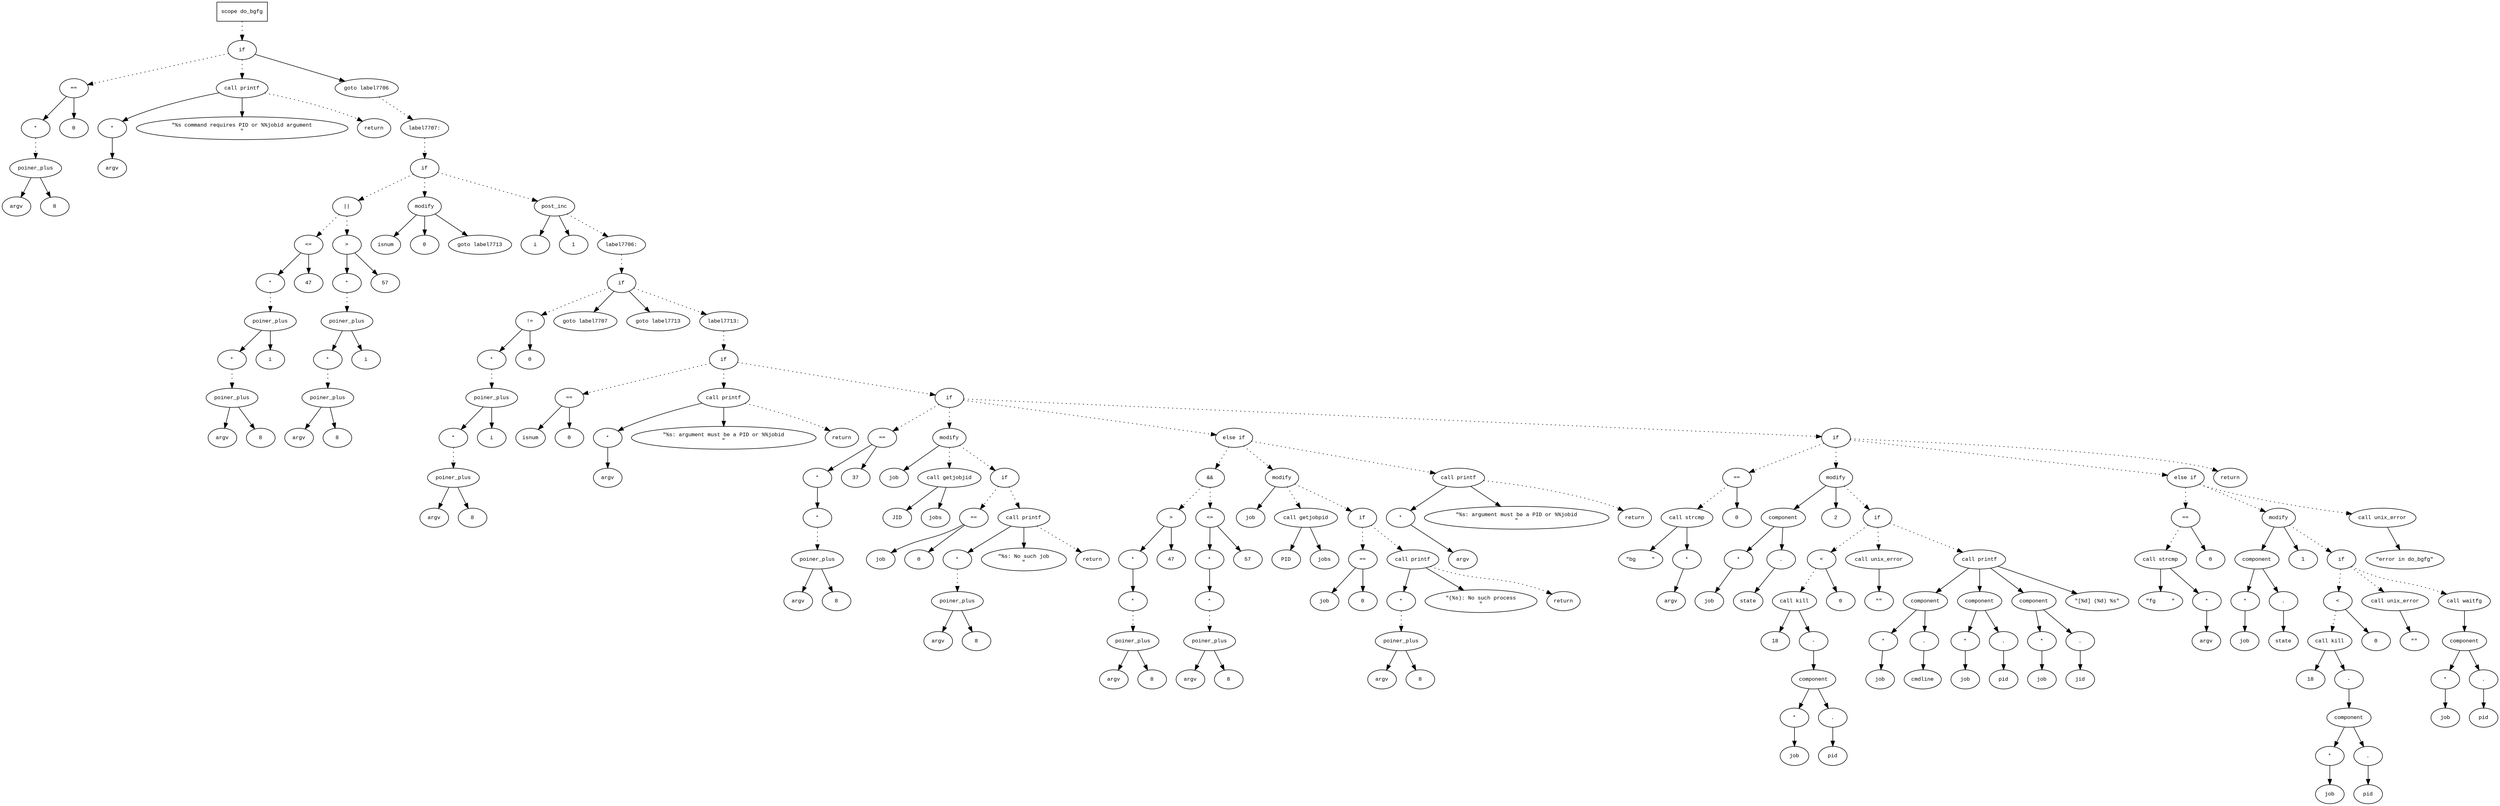 digraph AST {
  graph [fontname="Times New Roman",fontsize=10];
  node  [fontname="Courier New",fontsize=10];
  edge  [fontname="Times New Roman",fontsize=10];

  node1 [label="scope do_bgfg",shape=box];
  node2 [label="if",shape=ellipse];
  node1 -> node2 [style=dotted];
  node3 [label="==",shape=ellipse];
  node4 [label="*",shape=ellipse];
  node5 [label="poiner_plus",shape=ellipse];
  node6 [label="argv",shape=ellipse];
  node5 -> node6;
  node7 [label="8",shape=ellipse];
  node5 -> node7;
  node4 -> node5 [style=dotted];
  node3 -> node4;
  node8 [label="0",shape=ellipse];
  node3 -> node8;
  node2 -> node3 [style=dotted];
  node9 [label="call printf",shape=ellipse];
  node10 [label="*",shape=ellipse];
  node11 [label="argv",shape=ellipse];
  node10 -> node11;
  node9 -> node10;
  node12 [label="\"%s command requires PID or %%jobid argument
\"",shape=ellipse];
  node9 -> node12;
  node2 -> node9 [style=dotted];
  node13 [label="return",shape=ellipse];
  node9 -> node13 [style=dotted];
  node14 [label="goto label7706",shape=ellipse];
  node2 -> node14;
  node15 [label="label7707:",shape=ellipse];
  node14 -> node15 [style=dotted];
  node16 [label="if",shape=ellipse];
  node15 -> node16 [style=dotted];
  node17 [label="||",shape=ellipse];
  node18 [label="<=",shape=ellipse];
  node19 [label="*",shape=ellipse];
  node20 [label="poiner_plus",shape=ellipse];
  node21 [label="*",shape=ellipse];
  node22 [label="poiner_plus",shape=ellipse];
  node23 [label="argv",shape=ellipse];
  node22 -> node23;
  node24 [label="8",shape=ellipse];
  node22 -> node24;
  node21 -> node22 [style=dotted];
  node20 -> node21;
  node25 [label="i",shape=ellipse];
  node20 -> node25;
  node19 -> node20 [style=dotted];
  node18 -> node19;
  node26 [label="47",shape=ellipse];
  node18 -> node26;
  node17 -> node18 [style=dotted];
  node27 [label=">",shape=ellipse];
  node28 [label="*",shape=ellipse];
  node29 [label="poiner_plus",shape=ellipse];
  node30 [label="*",shape=ellipse];
  node31 [label="poiner_plus",shape=ellipse];
  node32 [label="argv",shape=ellipse];
  node31 -> node32;
  node33 [label="8",shape=ellipse];
  node31 -> node33;
  node30 -> node31 [style=dotted];
  node29 -> node30;
  node34 [label="i",shape=ellipse];
  node29 -> node34;
  node28 -> node29 [style=dotted];
  node27 -> node28;
  node35 [label="57",shape=ellipse];
  node27 -> node35;
  node17 -> node27 [style=dotted];
  node16 -> node17 [style=dotted];
  node36 [label="modify",shape=ellipse];
  node37 [label="isnum",shape=ellipse];
  node36 -> node37;
  node38 [label="0",shape=ellipse];
  node36 -> node38;
  node16 -> node36 [style=dotted];
  node39 [label="goto label7713",shape=ellipse];
  node36 -> node39;
  node40 [label="post_inc",shape=ellipse];
  node41 [label="i",shape=ellipse];
  node40 -> node41;
  node42 [label="1",shape=ellipse];
  node40 -> node42;
  node16 -> node40 [style=dotted];
  node43 [label="label7706:",shape=ellipse];
  node40 -> node43 [style=dotted];
  node44 [label="if",shape=ellipse];
  node43 -> node44 [style=dotted];
  node45 [label="!=",shape=ellipse];
  node46 [label="*",shape=ellipse];
  node47 [label="poiner_plus",shape=ellipse];
  node48 [label="*",shape=ellipse];
  node49 [label="poiner_plus",shape=ellipse];
  node50 [label="argv",shape=ellipse];
  node49 -> node50;
  node51 [label="8",shape=ellipse];
  node49 -> node51;
  node48 -> node49 [style=dotted];
  node47 -> node48;
  node52 [label="i",shape=ellipse];
  node47 -> node52;
  node46 -> node47 [style=dotted];
  node45 -> node46;
  node53 [label="0",shape=ellipse];
  node45 -> node53;
  node44 -> node45 [style=dotted];
  node54 [label="goto label7707",shape=ellipse];
  node44 -> node54;
  node55 [label="goto label7713",shape=ellipse];
  node44 -> node55;
  node56 [label="label7713:",shape=ellipse];
  node44 -> node56 [style=dotted];
  node57 [label="if",shape=ellipse];
  node56 -> node57 [style=dotted];
  node58 [label="==",shape=ellipse];
  node59 [label="isnum",shape=ellipse];
  node58 -> node59;
  node60 [label="0",shape=ellipse];
  node58 -> node60;
  node57 -> node58 [style=dotted];
  node61 [label="call printf",shape=ellipse];
  node62 [label="*",shape=ellipse];
  node63 [label="argv",shape=ellipse];
  node62 -> node63;
  node61 -> node62;
  node64 [label="\"%s: argument must be a PID or %%jobid
\"",shape=ellipse];
  node61 -> node64;
  node57 -> node61 [style=dotted];
  node65 [label="return",shape=ellipse];
  node61 -> node65 [style=dotted];
  node66 [label="if",shape=ellipse];
  node57 -> node66 [style=dotted];
  node67 [label="==",shape=ellipse];
  node68 [label="*",shape=ellipse];
  node69 [label="*",shape=ellipse];
  node70 [label="poiner_plus",shape=ellipse];
  node71 [label="argv",shape=ellipse];
  node70 -> node71;
  node72 [label="8",shape=ellipse];
  node70 -> node72;
  node69 -> node70 [style=dotted];
  node68 -> node69;
  node67 -> node68;
  node73 [label="37",shape=ellipse];
  node67 -> node73;
  node66 -> node67 [style=dotted];
  node74 [label="modify",shape=ellipse];
  node75 [label="job",shape=ellipse];
  node74 -> node75;
  node76 [label="call getjobjid",shape=ellipse];
  node77 [label="JID",shape=ellipse];
  node76 -> node77;
  node78 [label="jobs",shape=ellipse];
  node76 -> node78;
  node74 -> node76 [style=dotted];
  node66 -> node74 [style=dotted];
  node79 [label="if",shape=ellipse];
  node74 -> node79 [style=dotted];
  node80 [label="==",shape=ellipse];
  node81 [label="job",shape=ellipse];
  node80 -> node81;
  node82 [label="0",shape=ellipse];
  node80 -> node82;
  node79 -> node80 [style=dotted];
  node83 [label="call printf",shape=ellipse];
  node84 [label="*",shape=ellipse];
  node85 [label="poiner_plus",shape=ellipse];
  node86 [label="argv",shape=ellipse];
  node85 -> node86;
  node87 [label="8",shape=ellipse];
  node85 -> node87;
  node84 -> node85 [style=dotted];
  node83 -> node84;
  node88 [label="\"%s: No such job
\"",shape=ellipse];
  node83 -> node88;
  node79 -> node83 [style=dotted];
  node89 [label="return",shape=ellipse];
  node83 -> node89 [style=dotted];
  node90 [label="else if",shape=ellipse];
  node66 -> node90 [style=dotted];
  node91 [label="&&",shape=ellipse];
  node92 [label=">",shape=ellipse];
  node93 [label="*",shape=ellipse];
  node94 [label="*",shape=ellipse];
  node95 [label="poiner_plus",shape=ellipse];
  node96 [label="argv",shape=ellipse];
  node95 -> node96;
  node97 [label="8",shape=ellipse];
  node95 -> node97;
  node94 -> node95 [style=dotted];
  node93 -> node94;
  node92 -> node93;
  node98 [label="47",shape=ellipse];
  node92 -> node98;
  node91 -> node92 [style=dotted];
  node99 [label="<=",shape=ellipse];
  node100 [label="*",shape=ellipse];
  node101 [label="*",shape=ellipse];
  node102 [label="poiner_plus",shape=ellipse];
  node103 [label="argv",shape=ellipse];
  node102 -> node103;
  node104 [label="8",shape=ellipse];
  node102 -> node104;
  node101 -> node102 [style=dotted];
  node100 -> node101;
  node99 -> node100;
  node105 [label="57",shape=ellipse];
  node99 -> node105;
  node91 -> node99 [style=dotted];
  node90 -> node91 [style=dotted];
  node106 [label="modify",shape=ellipse];
  node107 [label="job",shape=ellipse];
  node106 -> node107;
  node108 [label="call getjobpid",shape=ellipse];
  node109 [label="PID",shape=ellipse];
  node108 -> node109;
  node110 [label="jobs",shape=ellipse];
  node108 -> node110;
  node106 -> node108 [style=dotted];
  node90 -> node106 [style=dotted];
  node111 [label="if",shape=ellipse];
  node106 -> node111 [style=dotted];
  node112 [label="==",shape=ellipse];
  node113 [label="job",shape=ellipse];
  node112 -> node113;
  node114 [label="0",shape=ellipse];
  node112 -> node114;
  node111 -> node112 [style=dotted];
  node115 [label="call printf",shape=ellipse];
  node116 [label="*",shape=ellipse];
  node117 [label="poiner_plus",shape=ellipse];
  node118 [label="argv",shape=ellipse];
  node117 -> node118;
  node119 [label="8",shape=ellipse];
  node117 -> node119;
  node116 -> node117 [style=dotted];
  node115 -> node116;
  node120 [label="\"(%s): No such process
\"",shape=ellipse];
  node115 -> node120;
  node111 -> node115 [style=dotted];
  node121 [label="return",shape=ellipse];
  node115 -> node121 [style=dotted];
  node122 [label="call printf",shape=ellipse];
  node123 [label="*",shape=ellipse];
  node124 [label="argv",shape=ellipse];
  node123 -> node124;
  node122 -> node123;
  node125 [label="\"%s: argument must be a PID or %%jobid
\"",shape=ellipse];
  node122 -> node125;
  node90 -> node122 [style=dotted];
  node126 [label="return",shape=ellipse];
  node122 -> node126 [style=dotted];
  node127 [label="if",shape=ellipse];
  node66 -> node127 [style=dotted];
  node128 [label="==",shape=ellipse];
  node129 [label="call strcmp",shape=ellipse];
  node130 [label="\"bg     \"",shape=ellipse];
  node129 -> node130;
  node131 [label="*",shape=ellipse];
  node132 [label="argv",shape=ellipse];
  node131 -> node132;
  node129 -> node131;
  node128 -> node129 [style=dotted];
  node133 [label="0",shape=ellipse];
  node128 -> node133;
  node127 -> node128 [style=dotted];
  node134 [label="modify",shape=ellipse];
  node135 [label="component",shape=ellipse];
  node134 -> node135;
  node136 [label="*",shape=ellipse];
  node137 [label="job",shape=ellipse];
  node136 -> node137;
  node135 -> node136;
  node138 [label=".",shape=ellipse];
  node135 -> node138;
  node139 [label="state",shape=ellipse];
  node138 -> node139;
  node140 [label="2",shape=ellipse];
  node134 -> node140;
  node127 -> node134 [style=dotted];
  node141 [label="if",shape=ellipse];
  node134 -> node141 [style=dotted];
  node142 [label="<",shape=ellipse];
  node143 [label="call kill",shape=ellipse];
  node144 [label="18",shape=ellipse];
  node143 -> node144;
  node145 [label="-",shape=ellipse];
  node146 [label="component",shape=ellipse];
  node145 -> node146;
  node147 [label="*",shape=ellipse];
  node148 [label="job",shape=ellipse];
  node147 -> node148;
  node146 -> node147;
  node149 [label=".",shape=ellipse];
  node146 -> node149;
  node150 [label="pid",shape=ellipse];
  node149 -> node150;
  node143 -> node145;
  node142 -> node143 [style=dotted];
  node151 [label="0",shape=ellipse];
  node142 -> node151;
  node141 -> node142 [style=dotted];
  node152 [label="call unix_error",shape=ellipse];
  node153 [label="\"\"",shape=ellipse];
  node152 -> node153;
  node141 -> node152 [style=dotted];
  node154 [label="call printf",shape=ellipse];
  node155 [label="component",shape=ellipse];
  node154 -> node155;
  node156 [label="*",shape=ellipse];
  node157 [label="job",shape=ellipse];
  node156 -> node157;
  node155 -> node156;
  node158 [label=".",shape=ellipse];
  node155 -> node158;
  node159 [label="cmdline",shape=ellipse];
  node158 -> node159;
  node160 [label="component",shape=ellipse];
  node154 -> node160;
  node161 [label="*",shape=ellipse];
  node162 [label="job",shape=ellipse];
  node161 -> node162;
  node160 -> node161;
  node163 [label=".",shape=ellipse];
  node160 -> node163;
  node164 [label="pid",shape=ellipse];
  node163 -> node164;
  node165 [label="component",shape=ellipse];
  node154 -> node165;
  node166 [label="*",shape=ellipse];
  node167 [label="job",shape=ellipse];
  node166 -> node167;
  node165 -> node166;
  node168 [label=".",shape=ellipse];
  node165 -> node168;
  node169 [label="jid",shape=ellipse];
  node168 -> node169;
  node170 [label="\"[%d] (%d) %s\"",shape=ellipse];
  node154 -> node170;
  node141 -> node154 [style=dotted];
  node171 [label="else if",shape=ellipse];
  node127 -> node171 [style=dotted];
  node172 [label="==",shape=ellipse];
  node173 [label="call strcmp",shape=ellipse];
  node174 [label="\"fg     \"",shape=ellipse];
  node173 -> node174;
  node175 [label="*",shape=ellipse];
  node176 [label="argv",shape=ellipse];
  node175 -> node176;
  node173 -> node175;
  node172 -> node173 [style=dotted];
  node177 [label="0",shape=ellipse];
  node172 -> node177;
  node171 -> node172 [style=dotted];
  node178 [label="modify",shape=ellipse];
  node179 [label="component",shape=ellipse];
  node178 -> node179;
  node180 [label="*",shape=ellipse];
  node181 [label="job",shape=ellipse];
  node180 -> node181;
  node179 -> node180;
  node182 [label=".",shape=ellipse];
  node179 -> node182;
  node183 [label="state",shape=ellipse];
  node182 -> node183;
  node184 [label="1",shape=ellipse];
  node178 -> node184;
  node171 -> node178 [style=dotted];
  node185 [label="if",shape=ellipse];
  node178 -> node185 [style=dotted];
  node186 [label="<",shape=ellipse];
  node187 [label="call kill",shape=ellipse];
  node188 [label="18",shape=ellipse];
  node187 -> node188;
  node189 [label="-",shape=ellipse];
  node190 [label="component",shape=ellipse];
  node189 -> node190;
  node191 [label="*",shape=ellipse];
  node192 [label="job",shape=ellipse];
  node191 -> node192;
  node190 -> node191;
  node193 [label=".",shape=ellipse];
  node190 -> node193;
  node194 [label="pid",shape=ellipse];
  node193 -> node194;
  node187 -> node189;
  node186 -> node187 [style=dotted];
  node195 [label="0",shape=ellipse];
  node186 -> node195;
  node185 -> node186 [style=dotted];
  node196 [label="call unix_error",shape=ellipse];
  node197 [label="\"\"",shape=ellipse];
  node196 -> node197;
  node185 -> node196 [style=dotted];
  node198 [label="call waitfg",shape=ellipse];
  node199 [label="component",shape=ellipse];
  node198 -> node199;
  node200 [label="*",shape=ellipse];
  node201 [label="job",shape=ellipse];
  node200 -> node201;
  node199 -> node200;
  node202 [label=".",shape=ellipse];
  node199 -> node202;
  node203 [label="pid",shape=ellipse];
  node202 -> node203;
  node185 -> node198 [style=dotted];
  node204 [label="call unix_error",shape=ellipse];
  node205 [label="\"error in do_bgfg\"",shape=ellipse];
  node204 -> node205;
  node171 -> node204 [style=dotted];
  node206 [label="return",shape=ellipse];
  node127 -> node206 [style=dotted];
} 